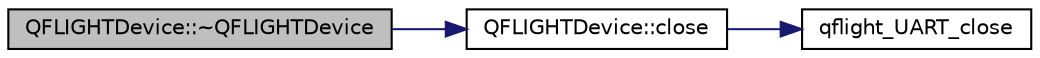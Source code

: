 digraph "QFLIGHTDevice::~QFLIGHTDevice"
{
 // INTERACTIVE_SVG=YES
  edge [fontname="Helvetica",fontsize="10",labelfontname="Helvetica",labelfontsize="10"];
  node [fontname="Helvetica",fontsize="10",shape=record];
  rankdir="LR";
  Node1 [label="QFLIGHTDevice::~QFLIGHTDevice",height=0.2,width=0.4,color="black", fillcolor="grey75", style="filled", fontcolor="black"];
  Node1 -> Node2 [color="midnightblue",fontsize="10",style="solid",fontname="Helvetica"];
  Node2 [label="QFLIGHTDevice::close",height=0.2,width=0.4,color="black", fillcolor="white", style="filled",URL="$classQFLIGHTDevice.html#af993cd00ff88b73cd84f97c08fd06f59"];
  Node2 -> Node3 [color="midnightblue",fontsize="10",style="solid",fontname="Helvetica"];
  Node3 [label="qflight_UART_close",height=0.2,width=0.4,color="black", fillcolor="white", style="filled",URL="$dsp__functions_8cpp.html#af32613af85cdaf3e0e1704066f28cd40"];
}
